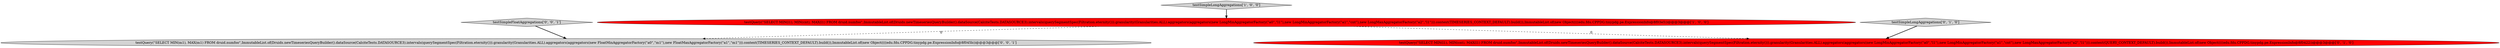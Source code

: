 digraph {
0 [style = filled, label = "testQuery(\"SELECT MIN(l1), MIN(cnt), MAX(l1) FROM druid.numfoo\",ImmutableList.of(Druids.newTimeseriesQueryBuilder().dataSource(CalciteTests.DATASOURCE3).intervals(querySegmentSpec(Filtration.eternity())).granularity(Granularities.ALL).aggregators(aggregators(new LongMinAggregatorFactory(\"a0\",\"l1\"),new LongMinAggregatorFactory(\"a1\",\"cnt\"),new LongMaxAggregatorFactory(\"a2\",\"l1\"))).context(TIMESERIES_CONTEXT_DEFAULT).build()),ImmutableList.of(new Object((((edu.fdu.CPPDG.tinypdg.pe.ExpressionInfo@8f03e5))@@@3@@@['1', '0', '0']", fillcolor = red, shape = ellipse image = "AAA1AAABBB1BBB"];
5 [style = filled, label = "testQuery(\"SELECT MIN(m1), MAX(m1) FROM druid.numfoo\",ImmutableList.of(Druids.newTimeseriesQueryBuilder().dataSource(CalciteTests.DATASOURCE3).intervals(querySegmentSpec(Filtration.eternity())).granularity(Granularities.ALL).aggregators(aggregators(new FloatMinAggregatorFactory(\"a0\",\"m1\"),new FloatMaxAggregatorFactory(\"a1\",\"m1\"))).context(TIMESERIES_CONTEXT_DEFAULT).build()),ImmutableList.of(new Object((((edu.fdu.CPPDG.tinypdg.pe.ExpressionInfo@8f045b))@@@3@@@['0', '0', '1']", fillcolor = lightgray, shape = ellipse image = "AAA0AAABBB3BBB"];
4 [style = filled, label = "testSimpleFloatAggregations['0', '0', '1']", fillcolor = lightgray, shape = diamond image = "AAA0AAABBB3BBB"];
3 [style = filled, label = "testQuery(\"SELECT MIN(l1), MIN(cnt), MAX(l1) FROM druid.numfoo\",ImmutableList.of(Druids.newTimeseriesQueryBuilder().dataSource(CalciteTests.DATASOURCE3).intervals(querySegmentSpec(Filtration.eternity())).granularity(Granularities.ALL).aggregators(aggregators(new LongMinAggregatorFactory(\"a0\",\"l1\"),new LongMinAggregatorFactory(\"a1\",\"cnt\"),new LongMaxAggregatorFactory(\"a2\",\"l1\"))).context(QUERY_CONTEXT_DEFAULT).build()),ImmutableList.of(new Object((((edu.fdu.CPPDG.tinypdg.pe.ExpressionInfo@8f0422))@@@3@@@['0', '1', '0']", fillcolor = red, shape = ellipse image = "AAA1AAABBB2BBB"];
2 [style = filled, label = "testSimpleLongAggregations['0', '1', '0']", fillcolor = lightgray, shape = diamond image = "AAA0AAABBB2BBB"];
1 [style = filled, label = "testSimpleLongAggregations['1', '0', '0']", fillcolor = lightgray, shape = diamond image = "AAA0AAABBB1BBB"];
0->3 [style = dashed, label="0"];
1->0 [style = bold, label=""];
0->5 [style = dashed, label="0"];
4->5 [style = bold, label=""];
2->3 [style = bold, label=""];
}

